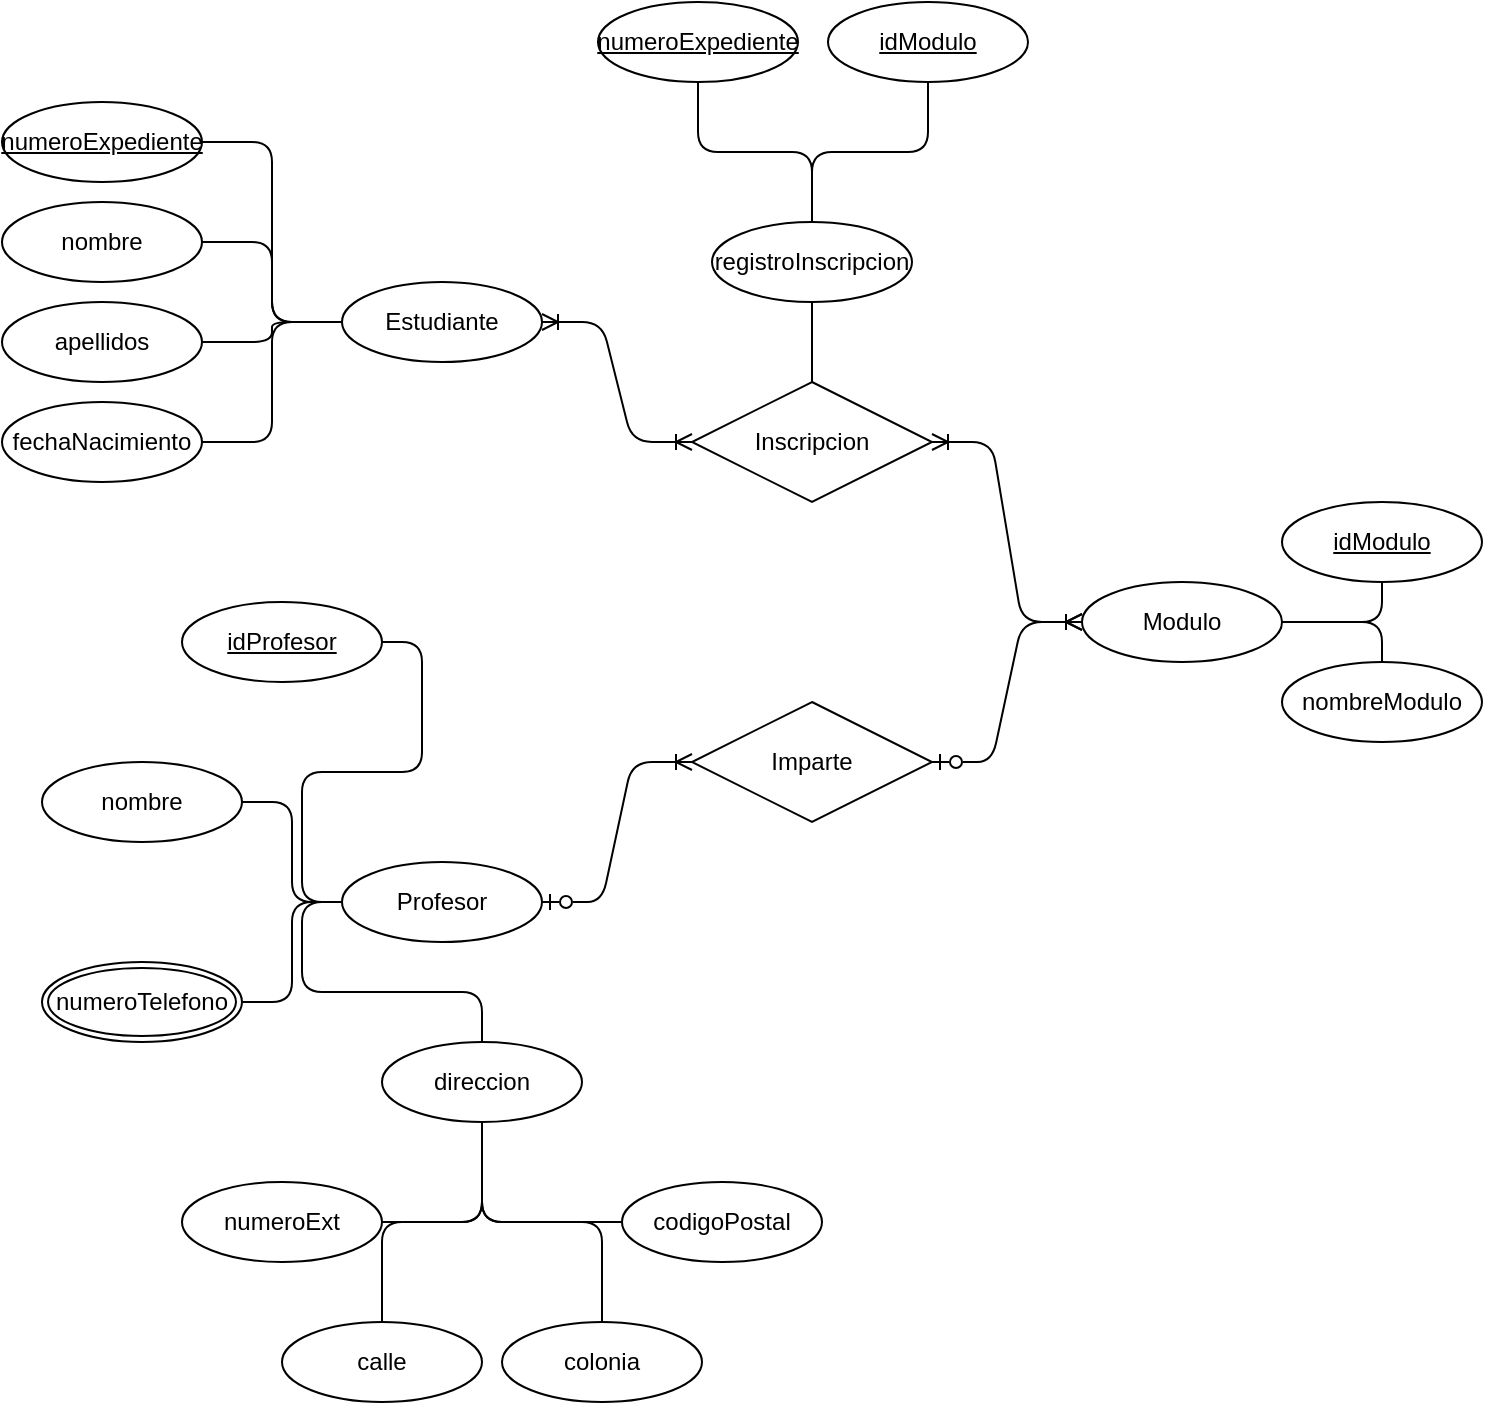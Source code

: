 <mxfile version="24.4.4" type="github">
  <diagram id="R2lEEEUBdFMjLlhIrx00" name="Page-1">
    <mxGraphModel dx="1509" dy="831" grid="1" gridSize="10" guides="1" tooltips="1" connect="1" arrows="1" fold="1" page="1" pageScale="1" pageWidth="850" pageHeight="1100" math="0" shadow="0" extFonts="Permanent Marker^https://fonts.googleapis.com/css?family=Permanent+Marker">
      <root>
        <mxCell id="0" />
        <mxCell id="1" parent="0" />
        <mxCell id="C-vyLk0tnHw3VtMMgP7b-1" value="" style="edgeStyle=entityRelationEdgeStyle;endArrow=ERoneToMany;startArrow=ERzeroToOne;endFill=0;startFill=0;entryX=0;entryY=0.5;entryDx=0;entryDy=0;" parent="1" source="KZ7H_vDwbbuVYhdhCjJA-1" target="KZ7H_vDwbbuVYhdhCjJA-25" edge="1">
          <mxGeometry width="100" height="100" relative="1" as="geometry">
            <mxPoint x="330" y="880" as="sourcePoint" />
            <mxPoint x="540.0" y="395" as="targetPoint" />
          </mxGeometry>
        </mxCell>
        <mxCell id="C-vyLk0tnHw3VtMMgP7b-12" value="" style="edgeStyle=entityRelationEdgeStyle;endArrow=ERoneToMany;startArrow=ERoneToMany;endFill=0;startFill=0;entryX=1;entryY=0.5;entryDx=0;entryDy=0;" parent="1" source="KZ7H_vDwbbuVYhdhCjJA-2" target="KZ7H_vDwbbuVYhdhCjJA-7" edge="1">
          <mxGeometry width="100" height="100" relative="1" as="geometry">
            <mxPoint x="390" y="340" as="sourcePoint" />
            <mxPoint x="320" y="250" as="targetPoint" />
          </mxGeometry>
        </mxCell>
        <mxCell id="KZ7H_vDwbbuVYhdhCjJA-3" value="" style="edgeStyle=entityRelationEdgeStyle;endArrow=ERoneToMany;startArrow=ERoneToMany;endFill=0;startFill=0;exitX=0;exitY=0.5;exitDx=0;exitDy=0;" edge="1" parent="1" source="KZ7H_vDwbbuVYhdhCjJA-25" target="KZ7H_vDwbbuVYhdhCjJA-2">
          <mxGeometry width="100" height="100" relative="1" as="geometry">
            <mxPoint x="540.0" y="355" as="sourcePoint" />
            <mxPoint x="320" y="235" as="targetPoint" />
          </mxGeometry>
        </mxCell>
        <mxCell id="KZ7H_vDwbbuVYhdhCjJA-2" value="Inscripcion" style="shape=rhombus;perimeter=rhombusPerimeter;whiteSpace=wrap;html=1;align=center;" vertex="1" parent="1">
          <mxGeometry x="365" y="260" width="120" height="60" as="geometry" />
        </mxCell>
        <mxCell id="KZ7H_vDwbbuVYhdhCjJA-4" value="" style="edgeStyle=entityRelationEdgeStyle;endArrow=ERoneToMany;startArrow=ERzeroToOne;endFill=0;startFill=0;exitX=1;exitY=0.5;exitDx=0;exitDy=0;" edge="1" parent="1" source="KZ7H_vDwbbuVYhdhCjJA-38" target="KZ7H_vDwbbuVYhdhCjJA-1">
          <mxGeometry width="100" height="100" relative="1" as="geometry">
            <mxPoint x="320" y="515" as="sourcePoint" />
            <mxPoint x="540" y="385" as="targetPoint" />
          </mxGeometry>
        </mxCell>
        <mxCell id="KZ7H_vDwbbuVYhdhCjJA-1" value="Imparte" style="shape=rhombus;perimeter=rhombusPerimeter;whiteSpace=wrap;html=1;align=center;" vertex="1" parent="1">
          <mxGeometry x="365" y="420" width="120" height="60" as="geometry" />
        </mxCell>
        <mxCell id="KZ7H_vDwbbuVYhdhCjJA-7" value="Estudiante" style="ellipse;whiteSpace=wrap;html=1;align=center;" vertex="1" parent="1">
          <mxGeometry x="190" y="210" width="100" height="40" as="geometry" />
        </mxCell>
        <mxCell id="KZ7H_vDwbbuVYhdhCjJA-13" style="edgeStyle=orthogonalEdgeStyle;rounded=1;orthogonalLoop=1;jettySize=auto;html=1;exitX=1;exitY=0.5;exitDx=0;exitDy=0;entryX=0;entryY=0.5;entryDx=0;entryDy=0;endArrow=none;endFill=0;curved=0;" edge="1" parent="1" source="KZ7H_vDwbbuVYhdhCjJA-8" target="KZ7H_vDwbbuVYhdhCjJA-7">
          <mxGeometry relative="1" as="geometry" />
        </mxCell>
        <mxCell id="KZ7H_vDwbbuVYhdhCjJA-8" value="numeroExpediente" style="ellipse;whiteSpace=wrap;html=1;align=center;fontStyle=4;" vertex="1" parent="1">
          <mxGeometry x="20" y="120" width="100" height="40" as="geometry" />
        </mxCell>
        <mxCell id="KZ7H_vDwbbuVYhdhCjJA-15" style="edgeStyle=orthogonalEdgeStyle;rounded=1;orthogonalLoop=1;jettySize=auto;html=1;exitX=1;exitY=0.5;exitDx=0;exitDy=0;entryX=0;entryY=0.5;entryDx=0;entryDy=0;endArrow=none;endFill=0;curved=0;" edge="1" parent="1" source="KZ7H_vDwbbuVYhdhCjJA-9" target="KZ7H_vDwbbuVYhdhCjJA-7">
          <mxGeometry relative="1" as="geometry" />
        </mxCell>
        <mxCell id="KZ7H_vDwbbuVYhdhCjJA-9" value="apellidos" style="ellipse;whiteSpace=wrap;html=1;align=center;" vertex="1" parent="1">
          <mxGeometry x="20" y="220" width="100" height="40" as="geometry" />
        </mxCell>
        <mxCell id="KZ7H_vDwbbuVYhdhCjJA-10" value="fechaNacimiento" style="ellipse;whiteSpace=wrap;html=1;align=center;" vertex="1" parent="1">
          <mxGeometry x="20" y="270" width="100" height="40" as="geometry" />
        </mxCell>
        <mxCell id="KZ7H_vDwbbuVYhdhCjJA-14" style="edgeStyle=orthogonalEdgeStyle;rounded=1;orthogonalLoop=1;jettySize=auto;html=1;exitX=1;exitY=0.5;exitDx=0;exitDy=0;endArrow=none;endFill=0;curved=0;" edge="1" parent="1" source="KZ7H_vDwbbuVYhdhCjJA-12" target="KZ7H_vDwbbuVYhdhCjJA-7">
          <mxGeometry relative="1" as="geometry" />
        </mxCell>
        <mxCell id="KZ7H_vDwbbuVYhdhCjJA-12" value="nombre" style="ellipse;whiteSpace=wrap;html=1;align=center;" vertex="1" parent="1">
          <mxGeometry x="20" y="170" width="100" height="40" as="geometry" />
        </mxCell>
        <mxCell id="KZ7H_vDwbbuVYhdhCjJA-16" style="edgeStyle=orthogonalEdgeStyle;rounded=1;orthogonalLoop=1;jettySize=auto;html=1;exitX=1;exitY=0.5;exitDx=0;exitDy=0;endArrow=none;endFill=0;entryX=0;entryY=0.5;entryDx=0;entryDy=0;curved=0;" edge="1" parent="1" source="KZ7H_vDwbbuVYhdhCjJA-10" target="KZ7H_vDwbbuVYhdhCjJA-7">
          <mxGeometry relative="1" as="geometry">
            <mxPoint x="170" y="220" as="targetPoint" />
          </mxGeometry>
        </mxCell>
        <mxCell id="KZ7H_vDwbbuVYhdhCjJA-18" style="edgeStyle=orthogonalEdgeStyle;rounded=0;orthogonalLoop=1;jettySize=auto;html=1;exitX=0.5;exitY=1;exitDx=0;exitDy=0;entryX=0.5;entryY=0;entryDx=0;entryDy=0;endArrow=none;endFill=0;" edge="1" parent="1" source="KZ7H_vDwbbuVYhdhCjJA-17" target="KZ7H_vDwbbuVYhdhCjJA-2">
          <mxGeometry relative="1" as="geometry" />
        </mxCell>
        <mxCell id="KZ7H_vDwbbuVYhdhCjJA-17" value="registroInscripcion" style="ellipse;whiteSpace=wrap;html=1;align=center;" vertex="1" parent="1">
          <mxGeometry x="375" y="180" width="100" height="40" as="geometry" />
        </mxCell>
        <mxCell id="KZ7H_vDwbbuVYhdhCjJA-23" style="edgeStyle=orthogonalEdgeStyle;rounded=1;orthogonalLoop=1;jettySize=auto;html=1;exitX=0.5;exitY=1;exitDx=0;exitDy=0;entryX=0.5;entryY=0;entryDx=0;entryDy=0;endArrow=none;endFill=0;curved=0;" edge="1" parent="1" source="KZ7H_vDwbbuVYhdhCjJA-21" target="KZ7H_vDwbbuVYhdhCjJA-17">
          <mxGeometry relative="1" as="geometry" />
        </mxCell>
        <mxCell id="KZ7H_vDwbbuVYhdhCjJA-21" value="numeroExpediente" style="ellipse;whiteSpace=wrap;html=1;align=center;fontStyle=4;" vertex="1" parent="1">
          <mxGeometry x="318" y="70" width="100" height="40" as="geometry" />
        </mxCell>
        <mxCell id="KZ7H_vDwbbuVYhdhCjJA-24" style="edgeStyle=orthogonalEdgeStyle;rounded=1;orthogonalLoop=1;jettySize=auto;html=1;exitX=0.5;exitY=1;exitDx=0;exitDy=0;entryX=0.5;entryY=0;entryDx=0;entryDy=0;endArrow=none;endFill=0;curved=0;" edge="1" parent="1" source="KZ7H_vDwbbuVYhdhCjJA-22" target="KZ7H_vDwbbuVYhdhCjJA-17">
          <mxGeometry relative="1" as="geometry" />
        </mxCell>
        <mxCell id="KZ7H_vDwbbuVYhdhCjJA-22" value="idModulo" style="ellipse;whiteSpace=wrap;html=1;align=center;fontStyle=4;" vertex="1" parent="1">
          <mxGeometry x="433" y="70" width="100" height="40" as="geometry" />
        </mxCell>
        <mxCell id="KZ7H_vDwbbuVYhdhCjJA-28" style="edgeStyle=orthogonalEdgeStyle;rounded=1;orthogonalLoop=1;jettySize=auto;html=1;exitX=1;exitY=0.5;exitDx=0;exitDy=0;entryX=0.5;entryY=1;entryDx=0;entryDy=0;endArrow=none;endFill=0;curved=0;" edge="1" parent="1" source="KZ7H_vDwbbuVYhdhCjJA-25" target="KZ7H_vDwbbuVYhdhCjJA-26">
          <mxGeometry relative="1" as="geometry" />
        </mxCell>
        <mxCell id="KZ7H_vDwbbuVYhdhCjJA-29" style="edgeStyle=orthogonalEdgeStyle;rounded=1;orthogonalLoop=1;jettySize=auto;html=1;exitX=1;exitY=0.5;exitDx=0;exitDy=0;entryX=0.5;entryY=0;entryDx=0;entryDy=0;endArrow=none;endFill=0;curved=0;" edge="1" parent="1" source="KZ7H_vDwbbuVYhdhCjJA-25" target="KZ7H_vDwbbuVYhdhCjJA-27">
          <mxGeometry relative="1" as="geometry" />
        </mxCell>
        <mxCell id="KZ7H_vDwbbuVYhdhCjJA-25" value="Modulo" style="ellipse;whiteSpace=wrap;html=1;align=center;" vertex="1" parent="1">
          <mxGeometry x="560" y="360" width="100" height="40" as="geometry" />
        </mxCell>
        <mxCell id="KZ7H_vDwbbuVYhdhCjJA-26" value="idModulo" style="ellipse;whiteSpace=wrap;html=1;align=center;fontStyle=4;" vertex="1" parent="1">
          <mxGeometry x="660" y="320" width="100" height="40" as="geometry" />
        </mxCell>
        <mxCell id="KZ7H_vDwbbuVYhdhCjJA-27" value="nombreModulo" style="ellipse;whiteSpace=wrap;html=1;align=center;" vertex="1" parent="1">
          <mxGeometry x="660" y="400" width="100" height="40" as="geometry" />
        </mxCell>
        <mxCell id="KZ7H_vDwbbuVYhdhCjJA-40" style="edgeStyle=orthogonalEdgeStyle;rounded=1;orthogonalLoop=1;jettySize=auto;html=1;exitX=1;exitY=0.5;exitDx=0;exitDy=0;entryX=0;entryY=0.5;entryDx=0;entryDy=0;curved=0;endArrow=none;endFill=0;" edge="1" parent="1" source="KZ7H_vDwbbuVYhdhCjJA-30" target="KZ7H_vDwbbuVYhdhCjJA-38">
          <mxGeometry relative="1" as="geometry">
            <mxPoint x="139.966" y="520" as="targetPoint" />
          </mxGeometry>
        </mxCell>
        <mxCell id="KZ7H_vDwbbuVYhdhCjJA-30" value="nombre" style="ellipse;whiteSpace=wrap;html=1;align=center;" vertex="1" parent="1">
          <mxGeometry x="40" y="450" width="100" height="40" as="geometry" />
        </mxCell>
        <mxCell id="KZ7H_vDwbbuVYhdhCjJA-39" style="edgeStyle=orthogonalEdgeStyle;rounded=1;orthogonalLoop=1;jettySize=auto;html=1;exitX=1;exitY=0.5;exitDx=0;exitDy=0;entryX=0;entryY=0.5;entryDx=0;entryDy=0;endArrow=none;endFill=0;curved=0;" edge="1" parent="1" source="KZ7H_vDwbbuVYhdhCjJA-31" target="KZ7H_vDwbbuVYhdhCjJA-38">
          <mxGeometry relative="1" as="geometry" />
        </mxCell>
        <mxCell id="KZ7H_vDwbbuVYhdhCjJA-31" value="idProfesor" style="ellipse;whiteSpace=wrap;html=1;align=center;fontStyle=4;" vertex="1" parent="1">
          <mxGeometry x="110" y="370" width="100" height="40" as="geometry" />
        </mxCell>
        <mxCell id="KZ7H_vDwbbuVYhdhCjJA-41" style="edgeStyle=orthogonalEdgeStyle;rounded=1;orthogonalLoop=1;jettySize=auto;html=1;exitX=1;exitY=0.5;exitDx=0;exitDy=0;entryX=0;entryY=0.5;entryDx=0;entryDy=0;endArrow=none;endFill=0;curved=0;" edge="1" parent="1" source="KZ7H_vDwbbuVYhdhCjJA-32" target="KZ7H_vDwbbuVYhdhCjJA-38">
          <mxGeometry relative="1" as="geometry">
            <mxPoint x="190" y="520" as="targetPoint" />
          </mxGeometry>
        </mxCell>
        <mxCell id="KZ7H_vDwbbuVYhdhCjJA-32" value="numeroTelefono" style="ellipse;shape=doubleEllipse;margin=3;whiteSpace=wrap;html=1;align=center;" vertex="1" parent="1">
          <mxGeometry x="40" y="550" width="100" height="40" as="geometry" />
        </mxCell>
        <mxCell id="KZ7H_vDwbbuVYhdhCjJA-33" value="numeroExt" style="ellipse;whiteSpace=wrap;html=1;align=center;" vertex="1" parent="1">
          <mxGeometry x="110" y="660" width="100" height="40" as="geometry" />
        </mxCell>
        <mxCell id="KZ7H_vDwbbuVYhdhCjJA-46" style="edgeStyle=orthogonalEdgeStyle;rounded=1;orthogonalLoop=1;jettySize=auto;html=1;exitX=0.5;exitY=0;exitDx=0;exitDy=0;entryX=0.5;entryY=1;entryDx=0;entryDy=0;curved=0;endArrow=none;endFill=0;" edge="1" parent="1" source="KZ7H_vDwbbuVYhdhCjJA-34" target="KZ7H_vDwbbuVYhdhCjJA-37">
          <mxGeometry relative="1" as="geometry" />
        </mxCell>
        <mxCell id="KZ7H_vDwbbuVYhdhCjJA-34" value="calle" style="ellipse;whiteSpace=wrap;html=1;align=center;" vertex="1" parent="1">
          <mxGeometry x="160" y="730" width="100" height="40" as="geometry" />
        </mxCell>
        <mxCell id="KZ7H_vDwbbuVYhdhCjJA-47" style="edgeStyle=orthogonalEdgeStyle;rounded=1;orthogonalLoop=1;jettySize=auto;html=1;exitX=0.5;exitY=0;exitDx=0;exitDy=0;entryX=0.5;entryY=1;entryDx=0;entryDy=0;curved=0;endArrow=none;endFill=0;" edge="1" parent="1" source="KZ7H_vDwbbuVYhdhCjJA-35" target="KZ7H_vDwbbuVYhdhCjJA-37">
          <mxGeometry relative="1" as="geometry" />
        </mxCell>
        <mxCell id="KZ7H_vDwbbuVYhdhCjJA-35" value="colonia" style="ellipse;whiteSpace=wrap;html=1;align=center;" vertex="1" parent="1">
          <mxGeometry x="270" y="730" width="100" height="40" as="geometry" />
        </mxCell>
        <mxCell id="KZ7H_vDwbbuVYhdhCjJA-44" style="edgeStyle=orthogonalEdgeStyle;rounded=1;orthogonalLoop=1;jettySize=auto;html=1;exitX=0;exitY=0.5;exitDx=0;exitDy=0;entryX=0.5;entryY=1;entryDx=0;entryDy=0;curved=0;endArrow=none;endFill=0;" edge="1" parent="1" source="KZ7H_vDwbbuVYhdhCjJA-36" target="KZ7H_vDwbbuVYhdhCjJA-37">
          <mxGeometry relative="1" as="geometry">
            <mxPoint x="280" y="670" as="targetPoint" />
          </mxGeometry>
        </mxCell>
        <mxCell id="KZ7H_vDwbbuVYhdhCjJA-36" value="codigoPostal" style="ellipse;whiteSpace=wrap;html=1;align=center;" vertex="1" parent="1">
          <mxGeometry x="330" y="660" width="100" height="40" as="geometry" />
        </mxCell>
        <mxCell id="KZ7H_vDwbbuVYhdhCjJA-43" style="edgeStyle=orthogonalEdgeStyle;rounded=1;orthogonalLoop=1;jettySize=auto;html=1;exitX=0.5;exitY=1;exitDx=0;exitDy=0;entryX=1;entryY=0.5;entryDx=0;entryDy=0;curved=0;endArrow=none;endFill=0;" edge="1" parent="1" source="KZ7H_vDwbbuVYhdhCjJA-37" target="KZ7H_vDwbbuVYhdhCjJA-33">
          <mxGeometry relative="1" as="geometry" />
        </mxCell>
        <mxCell id="KZ7H_vDwbbuVYhdhCjJA-37" value="direccion" style="ellipse;whiteSpace=wrap;html=1;align=center;" vertex="1" parent="1">
          <mxGeometry x="210" y="590" width="100" height="40" as="geometry" />
        </mxCell>
        <mxCell id="KZ7H_vDwbbuVYhdhCjJA-42" style="edgeStyle=orthogonalEdgeStyle;rounded=1;orthogonalLoop=1;jettySize=auto;html=1;exitX=0;exitY=0.5;exitDx=0;exitDy=0;entryX=0.5;entryY=0;entryDx=0;entryDy=0;curved=0;endArrow=none;endFill=0;" edge="1" parent="1" source="KZ7H_vDwbbuVYhdhCjJA-38" target="KZ7H_vDwbbuVYhdhCjJA-37">
          <mxGeometry relative="1" as="geometry" />
        </mxCell>
        <mxCell id="KZ7H_vDwbbuVYhdhCjJA-38" value="Profesor" style="ellipse;whiteSpace=wrap;html=1;align=center;" vertex="1" parent="1">
          <mxGeometry x="190" y="500" width="100" height="40" as="geometry" />
        </mxCell>
      </root>
    </mxGraphModel>
  </diagram>
</mxfile>
